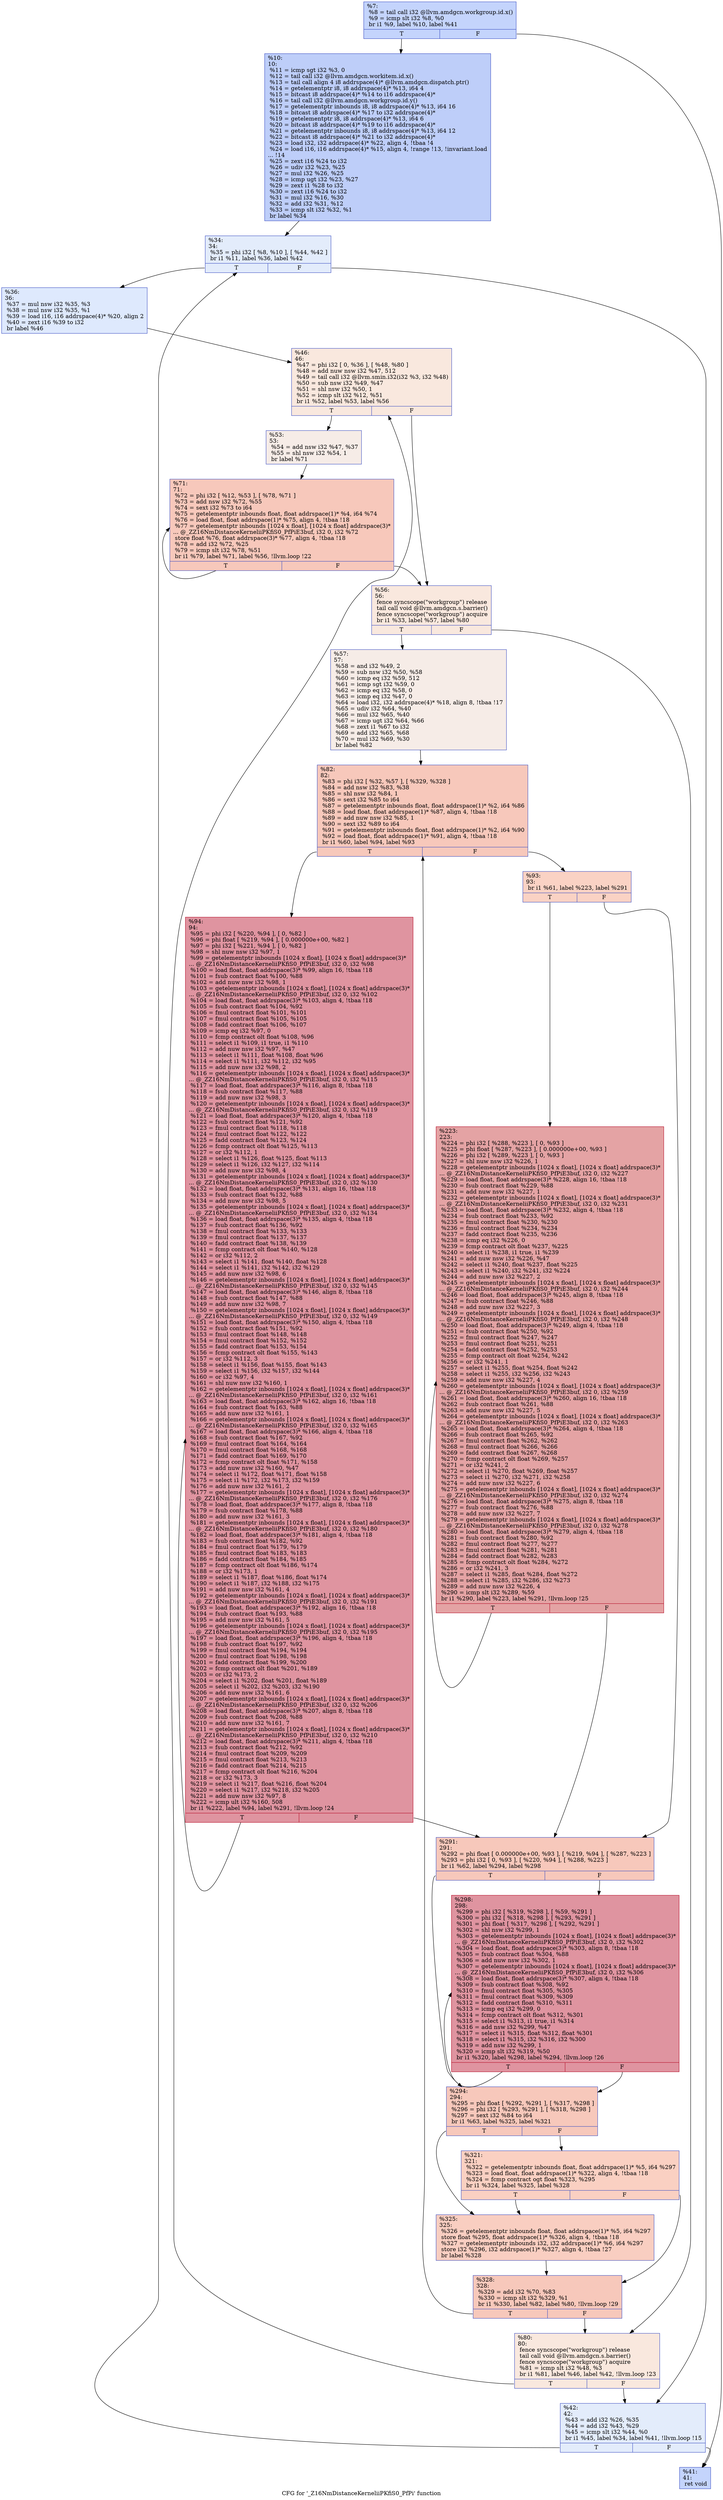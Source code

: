 digraph "CFG for '_Z16NmDistanceKerneliiPKfiS0_PfPi' function" {
	label="CFG for '_Z16NmDistanceKerneliiPKfiS0_PfPi' function";

	Node0x5768040 [shape=record,color="#3d50c3ff", style=filled, fillcolor="#7a9df870",label="{%7:\l  %8 = tail call i32 @llvm.amdgcn.workgroup.id.x()\l  %9 = icmp slt i32 %8, %0\l  br i1 %9, label %10, label %41\l|{<s0>T|<s1>F}}"];
	Node0x5768040:s0 -> Node0x5767760;
	Node0x5768040:s1 -> Node0x5768390;
	Node0x5767760 [shape=record,color="#3d50c3ff", style=filled, fillcolor="#6c8ff170",label="{%10:\l10:                                               \l  %11 = icmp sgt i32 %3, 0\l  %12 = tail call i32 @llvm.amdgcn.workitem.id.x()\l  %13 = tail call align 4 i8 addrspace(4)* @llvm.amdgcn.dispatch.ptr()\l  %14 = getelementptr i8, i8 addrspace(4)* %13, i64 4\l  %15 = bitcast i8 addrspace(4)* %14 to i16 addrspace(4)*\l  %16 = tail call i32 @llvm.amdgcn.workgroup.id.y()\l  %17 = getelementptr inbounds i8, i8 addrspace(4)* %13, i64 16\l  %18 = bitcast i8 addrspace(4)* %17 to i32 addrspace(4)*\l  %19 = getelementptr i8, i8 addrspace(4)* %13, i64 6\l  %20 = bitcast i8 addrspace(4)* %19 to i16 addrspace(4)*\l  %21 = getelementptr inbounds i8, i8 addrspace(4)* %13, i64 12\l  %22 = bitcast i8 addrspace(4)* %21 to i32 addrspace(4)*\l  %23 = load i32, i32 addrspace(4)* %22, align 4, !tbaa !4\l  %24 = load i16, i16 addrspace(4)* %15, align 4, !range !13, !invariant.load\l... !14\l  %25 = zext i16 %24 to i32\l  %26 = udiv i32 %23, %25\l  %27 = mul i32 %26, %25\l  %28 = icmp ugt i32 %23, %27\l  %29 = zext i1 %28 to i32\l  %30 = zext i16 %24 to i32\l  %31 = mul i32 %16, %30\l  %32 = add i32 %31, %12\l  %33 = icmp slt i32 %32, %1\l  br label %34\l}"];
	Node0x5767760 -> Node0x57693d0;
	Node0x57693d0 [shape=record,color="#3d50c3ff", style=filled, fillcolor="#bfd3f670",label="{%34:\l34:                                               \l  %35 = phi i32 [ %8, %10 ], [ %44, %42 ]\l  br i1 %11, label %36, label %42\l|{<s0>T|<s1>F}}"];
	Node0x57693d0:s0 -> Node0x576af30;
	Node0x57693d0:s1 -> Node0x576adf0;
	Node0x576af30 [shape=record,color="#3d50c3ff", style=filled, fillcolor="#b5cdfa70",label="{%36:\l36:                                               \l  %37 = mul nsw i32 %35, %3\l  %38 = mul nsw i32 %35, %1\l  %39 = load i16, i16 addrspace(4)* %20, align 2\l  %40 = zext i16 %39 to i32\l  br label %46\l}"];
	Node0x576af30 -> Node0x576b270;
	Node0x5768390 [shape=record,color="#3d50c3ff", style=filled, fillcolor="#7a9df870",label="{%41:\l41:                                               \l  ret void\l}"];
	Node0x576adf0 [shape=record,color="#3d50c3ff", style=filled, fillcolor="#bfd3f670",label="{%42:\l42:                                               \l  %43 = add i32 %26, %35\l  %44 = add i32 %43, %29\l  %45 = icmp slt i32 %44, %0\l  br i1 %45, label %34, label %41, !llvm.loop !15\l|{<s0>T|<s1>F}}"];
	Node0x576adf0:s0 -> Node0x57693d0;
	Node0x576adf0:s1 -> Node0x5768390;
	Node0x576b270 [shape=record,color="#3d50c3ff", style=filled, fillcolor="#f2cab570",label="{%46:\l46:                                               \l  %47 = phi i32 [ 0, %36 ], [ %48, %80 ]\l  %48 = add nuw nsw i32 %47, 512\l  %49 = tail call i32 @llvm.smin.i32(i32 %3, i32 %48)\l  %50 = sub nsw i32 %49, %47\l  %51 = shl nsw i32 %50, 1\l  %52 = icmp slt i32 %12, %51\l  br i1 %52, label %53, label %56\l|{<s0>T|<s1>F}}"];
	Node0x576b270:s0 -> Node0x576bb80;
	Node0x576b270:s1 -> Node0x576bc10;
	Node0x576bb80 [shape=record,color="#3d50c3ff", style=filled, fillcolor="#ead5c970",label="{%53:\l53:                                               \l  %54 = add nsw i32 %47, %37\l  %55 = shl nsw i32 %54, 1\l  br label %71\l}"];
	Node0x576bb80 -> Node0x576be70;
	Node0x576bc10 [shape=record,color="#3d50c3ff", style=filled, fillcolor="#f2cab570",label="{%56:\l56:                                               \l  fence syncscope(\"workgroup\") release\l  tail call void @llvm.amdgcn.s.barrier()\l  fence syncscope(\"workgroup\") acquire\l  br i1 %33, label %57, label %80\l|{<s0>T|<s1>F}}"];
	Node0x576bc10:s0 -> Node0x576c230;
	Node0x576bc10:s1 -> Node0x576b660;
	Node0x576c230 [shape=record,color="#3d50c3ff", style=filled, fillcolor="#ead5c970",label="{%57:\l57:                                               \l  %58 = and i32 %49, 2\l  %59 = sub nsw i32 %50, %58\l  %60 = icmp eq i32 %59, 512\l  %61 = icmp sgt i32 %59, 0\l  %62 = icmp eq i32 %58, 0\l  %63 = icmp eq i32 %47, 0\l  %64 = load i32, i32 addrspace(4)* %18, align 8, !tbaa !17\l  %65 = udiv i32 %64, %40\l  %66 = mul i32 %65, %40\l  %67 = icmp ugt i32 %64, %66\l  %68 = zext i1 %67 to i32\l  %69 = add i32 %65, %68\l  %70 = mul i32 %69, %30\l  br label %82\l}"];
	Node0x576c230 -> Node0x576ace0;
	Node0x576be70 [shape=record,color="#3d50c3ff", style=filled, fillcolor="#ed836670",label="{%71:\l71:                                               \l  %72 = phi i32 [ %12, %53 ], [ %78, %71 ]\l  %73 = add nsw i32 %72, %55\l  %74 = sext i32 %73 to i64\l  %75 = getelementptr inbounds float, float addrspace(1)* %4, i64 %74\l  %76 = load float, float addrspace(1)* %75, align 4, !tbaa !18\l  %77 = getelementptr inbounds [1024 x float], [1024 x float] addrspace(3)*\l... @_ZZ16NmDistanceKerneliiPKfiS0_PfPiE3buf, i32 0, i32 %72\l  store float %76, float addrspace(3)* %77, align 4, !tbaa !18\l  %78 = add i32 %72, %25\l  %79 = icmp slt i32 %78, %51\l  br i1 %79, label %71, label %56, !llvm.loop !22\l|{<s0>T|<s1>F}}"];
	Node0x576be70:s0 -> Node0x576be70;
	Node0x576be70:s1 -> Node0x576bc10;
	Node0x576b660 [shape=record,color="#3d50c3ff", style=filled, fillcolor="#f2cab570",label="{%80:\l80:                                               \l  fence syncscope(\"workgroup\") release\l  tail call void @llvm.amdgcn.s.barrier()\l  fence syncscope(\"workgroup\") acquire\l  %81 = icmp slt i32 %48, %3\l  br i1 %81, label %46, label %42, !llvm.loop !23\l|{<s0>T|<s1>F}}"];
	Node0x576b660:s0 -> Node0x576b270;
	Node0x576b660:s1 -> Node0x576adf0;
	Node0x576ace0 [shape=record,color="#3d50c3ff", style=filled, fillcolor="#ed836670",label="{%82:\l82:                                               \l  %83 = phi i32 [ %32, %57 ], [ %329, %328 ]\l  %84 = add nsw i32 %83, %38\l  %85 = shl nsw i32 %84, 1\l  %86 = sext i32 %85 to i64\l  %87 = getelementptr inbounds float, float addrspace(1)* %2, i64 %86\l  %88 = load float, float addrspace(1)* %87, align 4, !tbaa !18\l  %89 = add nuw nsw i32 %85, 1\l  %90 = sext i32 %89 to i64\l  %91 = getelementptr inbounds float, float addrspace(1)* %2, i64 %90\l  %92 = load float, float addrspace(1)* %91, align 4, !tbaa !18\l  br i1 %60, label %94, label %93\l|{<s0>T|<s1>F}}"];
	Node0x576ace0:s0 -> Node0x576e720;
	Node0x576ace0:s1 -> Node0x576e7b0;
	Node0x576e7b0 [shape=record,color="#3d50c3ff", style=filled, fillcolor="#f4987a70",label="{%93:\l93:                                               \l  br i1 %61, label %223, label %291\l|{<s0>T|<s1>F}}"];
	Node0x576e7b0:s0 -> Node0x576e8f0;
	Node0x576e7b0:s1 -> Node0x576e940;
	Node0x576e720 [shape=record,color="#b70d28ff", style=filled, fillcolor="#b70d2870",label="{%94:\l94:                                               \l  %95 = phi i32 [ %220, %94 ], [ 0, %82 ]\l  %96 = phi float [ %219, %94 ], [ 0.000000e+00, %82 ]\l  %97 = phi i32 [ %221, %94 ], [ 0, %82 ]\l  %98 = shl nuw nsw i32 %97, 1\l  %99 = getelementptr inbounds [1024 x float], [1024 x float] addrspace(3)*\l... @_ZZ16NmDistanceKerneliiPKfiS0_PfPiE3buf, i32 0, i32 %98\l  %100 = load float, float addrspace(3)* %99, align 16, !tbaa !18\l  %101 = fsub contract float %100, %88\l  %102 = add nuw nsw i32 %98, 1\l  %103 = getelementptr inbounds [1024 x float], [1024 x float] addrspace(3)*\l... @_ZZ16NmDistanceKerneliiPKfiS0_PfPiE3buf, i32 0, i32 %102\l  %104 = load float, float addrspace(3)* %103, align 4, !tbaa !18\l  %105 = fsub contract float %104, %92\l  %106 = fmul contract float %101, %101\l  %107 = fmul contract float %105, %105\l  %108 = fadd contract float %106, %107\l  %109 = icmp eq i32 %97, 0\l  %110 = fcmp contract olt float %108, %96\l  %111 = select i1 %109, i1 true, i1 %110\l  %112 = add nuw nsw i32 %97, %47\l  %113 = select i1 %111, float %108, float %96\l  %114 = select i1 %111, i32 %112, i32 %95\l  %115 = add nuw nsw i32 %98, 2\l  %116 = getelementptr inbounds [1024 x float], [1024 x float] addrspace(3)*\l... @_ZZ16NmDistanceKerneliiPKfiS0_PfPiE3buf, i32 0, i32 %115\l  %117 = load float, float addrspace(3)* %116, align 8, !tbaa !18\l  %118 = fsub contract float %117, %88\l  %119 = add nuw nsw i32 %98, 3\l  %120 = getelementptr inbounds [1024 x float], [1024 x float] addrspace(3)*\l... @_ZZ16NmDistanceKerneliiPKfiS0_PfPiE3buf, i32 0, i32 %119\l  %121 = load float, float addrspace(3)* %120, align 4, !tbaa !18\l  %122 = fsub contract float %121, %92\l  %123 = fmul contract float %118, %118\l  %124 = fmul contract float %122, %122\l  %125 = fadd contract float %123, %124\l  %126 = fcmp contract olt float %125, %113\l  %127 = or i32 %112, 1\l  %128 = select i1 %126, float %125, float %113\l  %129 = select i1 %126, i32 %127, i32 %114\l  %130 = add nuw nsw i32 %98, 4\l  %131 = getelementptr inbounds [1024 x float], [1024 x float] addrspace(3)*\l... @_ZZ16NmDistanceKerneliiPKfiS0_PfPiE3buf, i32 0, i32 %130\l  %132 = load float, float addrspace(3)* %131, align 16, !tbaa !18\l  %133 = fsub contract float %132, %88\l  %134 = add nuw nsw i32 %98, 5\l  %135 = getelementptr inbounds [1024 x float], [1024 x float] addrspace(3)*\l... @_ZZ16NmDistanceKerneliiPKfiS0_PfPiE3buf, i32 0, i32 %134\l  %136 = load float, float addrspace(3)* %135, align 4, !tbaa !18\l  %137 = fsub contract float %136, %92\l  %138 = fmul contract float %133, %133\l  %139 = fmul contract float %137, %137\l  %140 = fadd contract float %138, %139\l  %141 = fcmp contract olt float %140, %128\l  %142 = or i32 %112, 2\l  %143 = select i1 %141, float %140, float %128\l  %144 = select i1 %141, i32 %142, i32 %129\l  %145 = add nuw nsw i32 %98, 6\l  %146 = getelementptr inbounds [1024 x float], [1024 x float] addrspace(3)*\l... @_ZZ16NmDistanceKerneliiPKfiS0_PfPiE3buf, i32 0, i32 %145\l  %147 = load float, float addrspace(3)* %146, align 8, !tbaa !18\l  %148 = fsub contract float %147, %88\l  %149 = add nuw nsw i32 %98, 7\l  %150 = getelementptr inbounds [1024 x float], [1024 x float] addrspace(3)*\l... @_ZZ16NmDistanceKerneliiPKfiS0_PfPiE3buf, i32 0, i32 %149\l  %151 = load float, float addrspace(3)* %150, align 4, !tbaa !18\l  %152 = fsub contract float %151, %92\l  %153 = fmul contract float %148, %148\l  %154 = fmul contract float %152, %152\l  %155 = fadd contract float %153, %154\l  %156 = fcmp contract olt float %155, %143\l  %157 = or i32 %112, 3\l  %158 = select i1 %156, float %155, float %143\l  %159 = select i1 %156, i32 %157, i32 %144\l  %160 = or i32 %97, 4\l  %161 = shl nuw nsw i32 %160, 1\l  %162 = getelementptr inbounds [1024 x float], [1024 x float] addrspace(3)*\l... @_ZZ16NmDistanceKerneliiPKfiS0_PfPiE3buf, i32 0, i32 %161\l  %163 = load float, float addrspace(3)* %162, align 16, !tbaa !18\l  %164 = fsub contract float %163, %88\l  %165 = add nuw nsw i32 %161, 1\l  %166 = getelementptr inbounds [1024 x float], [1024 x float] addrspace(3)*\l... @_ZZ16NmDistanceKerneliiPKfiS0_PfPiE3buf, i32 0, i32 %165\l  %167 = load float, float addrspace(3)* %166, align 4, !tbaa !18\l  %168 = fsub contract float %167, %92\l  %169 = fmul contract float %164, %164\l  %170 = fmul contract float %168, %168\l  %171 = fadd contract float %169, %170\l  %172 = fcmp contract olt float %171, %158\l  %173 = add nuw nsw i32 %160, %47\l  %174 = select i1 %172, float %171, float %158\l  %175 = select i1 %172, i32 %173, i32 %159\l  %176 = add nuw nsw i32 %161, 2\l  %177 = getelementptr inbounds [1024 x float], [1024 x float] addrspace(3)*\l... @_ZZ16NmDistanceKerneliiPKfiS0_PfPiE3buf, i32 0, i32 %176\l  %178 = load float, float addrspace(3)* %177, align 8, !tbaa !18\l  %179 = fsub contract float %178, %88\l  %180 = add nuw nsw i32 %161, 3\l  %181 = getelementptr inbounds [1024 x float], [1024 x float] addrspace(3)*\l... @_ZZ16NmDistanceKerneliiPKfiS0_PfPiE3buf, i32 0, i32 %180\l  %182 = load float, float addrspace(3)* %181, align 4, !tbaa !18\l  %183 = fsub contract float %182, %92\l  %184 = fmul contract float %179, %179\l  %185 = fmul contract float %183, %183\l  %186 = fadd contract float %184, %185\l  %187 = fcmp contract olt float %186, %174\l  %188 = or i32 %173, 1\l  %189 = select i1 %187, float %186, float %174\l  %190 = select i1 %187, i32 %188, i32 %175\l  %191 = add nuw nsw i32 %161, 4\l  %192 = getelementptr inbounds [1024 x float], [1024 x float] addrspace(3)*\l... @_ZZ16NmDistanceKerneliiPKfiS0_PfPiE3buf, i32 0, i32 %191\l  %193 = load float, float addrspace(3)* %192, align 16, !tbaa !18\l  %194 = fsub contract float %193, %88\l  %195 = add nuw nsw i32 %161, 5\l  %196 = getelementptr inbounds [1024 x float], [1024 x float] addrspace(3)*\l... @_ZZ16NmDistanceKerneliiPKfiS0_PfPiE3buf, i32 0, i32 %195\l  %197 = load float, float addrspace(3)* %196, align 4, !tbaa !18\l  %198 = fsub contract float %197, %92\l  %199 = fmul contract float %194, %194\l  %200 = fmul contract float %198, %198\l  %201 = fadd contract float %199, %200\l  %202 = fcmp contract olt float %201, %189\l  %203 = or i32 %173, 2\l  %204 = select i1 %202, float %201, float %189\l  %205 = select i1 %202, i32 %203, i32 %190\l  %206 = add nuw nsw i32 %161, 6\l  %207 = getelementptr inbounds [1024 x float], [1024 x float] addrspace(3)*\l... @_ZZ16NmDistanceKerneliiPKfiS0_PfPiE3buf, i32 0, i32 %206\l  %208 = load float, float addrspace(3)* %207, align 8, !tbaa !18\l  %209 = fsub contract float %208, %88\l  %210 = add nuw nsw i32 %161, 7\l  %211 = getelementptr inbounds [1024 x float], [1024 x float] addrspace(3)*\l... @_ZZ16NmDistanceKerneliiPKfiS0_PfPiE3buf, i32 0, i32 %210\l  %212 = load float, float addrspace(3)* %211, align 4, !tbaa !18\l  %213 = fsub contract float %212, %92\l  %214 = fmul contract float %209, %209\l  %215 = fmul contract float %213, %213\l  %216 = fadd contract float %214, %215\l  %217 = fcmp contract olt float %216, %204\l  %218 = or i32 %173, 3\l  %219 = select i1 %217, float %216, float %204\l  %220 = select i1 %217, i32 %218, i32 %205\l  %221 = add nuw nsw i32 %97, 8\l  %222 = icmp ult i32 %160, 508\l  br i1 %222, label %94, label %291, !llvm.loop !24\l|{<s0>T|<s1>F}}"];
	Node0x576e720:s0 -> Node0x576e720;
	Node0x576e720:s1 -> Node0x576e940;
	Node0x576e8f0 [shape=record,color="#b70d28ff", style=filled, fillcolor="#c32e3170",label="{%223:\l223:                                              \l  %224 = phi i32 [ %288, %223 ], [ 0, %93 ]\l  %225 = phi float [ %287, %223 ], [ 0.000000e+00, %93 ]\l  %226 = phi i32 [ %289, %223 ], [ 0, %93 ]\l  %227 = shl nuw nsw i32 %226, 1\l  %228 = getelementptr inbounds [1024 x float], [1024 x float] addrspace(3)*\l... @_ZZ16NmDistanceKerneliiPKfiS0_PfPiE3buf, i32 0, i32 %227\l  %229 = load float, float addrspace(3)* %228, align 16, !tbaa !18\l  %230 = fsub contract float %229, %88\l  %231 = add nuw nsw i32 %227, 1\l  %232 = getelementptr inbounds [1024 x float], [1024 x float] addrspace(3)*\l... @_ZZ16NmDistanceKerneliiPKfiS0_PfPiE3buf, i32 0, i32 %231\l  %233 = load float, float addrspace(3)* %232, align 4, !tbaa !18\l  %234 = fsub contract float %233, %92\l  %235 = fmul contract float %230, %230\l  %236 = fmul contract float %234, %234\l  %237 = fadd contract float %235, %236\l  %238 = icmp eq i32 %226, 0\l  %239 = fcmp contract olt float %237, %225\l  %240 = select i1 %238, i1 true, i1 %239\l  %241 = add nuw nsw i32 %226, %47\l  %242 = select i1 %240, float %237, float %225\l  %243 = select i1 %240, i32 %241, i32 %224\l  %244 = add nuw nsw i32 %227, 2\l  %245 = getelementptr inbounds [1024 x float], [1024 x float] addrspace(3)*\l... @_ZZ16NmDistanceKerneliiPKfiS0_PfPiE3buf, i32 0, i32 %244\l  %246 = load float, float addrspace(3)* %245, align 8, !tbaa !18\l  %247 = fsub contract float %246, %88\l  %248 = add nuw nsw i32 %227, 3\l  %249 = getelementptr inbounds [1024 x float], [1024 x float] addrspace(3)*\l... @_ZZ16NmDistanceKerneliiPKfiS0_PfPiE3buf, i32 0, i32 %248\l  %250 = load float, float addrspace(3)* %249, align 4, !tbaa !18\l  %251 = fsub contract float %250, %92\l  %252 = fmul contract float %247, %247\l  %253 = fmul contract float %251, %251\l  %254 = fadd contract float %252, %253\l  %255 = fcmp contract olt float %254, %242\l  %256 = or i32 %241, 1\l  %257 = select i1 %255, float %254, float %242\l  %258 = select i1 %255, i32 %256, i32 %243\l  %259 = add nuw nsw i32 %227, 4\l  %260 = getelementptr inbounds [1024 x float], [1024 x float] addrspace(3)*\l... @_ZZ16NmDistanceKerneliiPKfiS0_PfPiE3buf, i32 0, i32 %259\l  %261 = load float, float addrspace(3)* %260, align 16, !tbaa !18\l  %262 = fsub contract float %261, %88\l  %263 = add nuw nsw i32 %227, 5\l  %264 = getelementptr inbounds [1024 x float], [1024 x float] addrspace(3)*\l... @_ZZ16NmDistanceKerneliiPKfiS0_PfPiE3buf, i32 0, i32 %263\l  %265 = load float, float addrspace(3)* %264, align 4, !tbaa !18\l  %266 = fsub contract float %265, %92\l  %267 = fmul contract float %262, %262\l  %268 = fmul contract float %266, %266\l  %269 = fadd contract float %267, %268\l  %270 = fcmp contract olt float %269, %257\l  %271 = or i32 %241, 2\l  %272 = select i1 %270, float %269, float %257\l  %273 = select i1 %270, i32 %271, i32 %258\l  %274 = add nuw nsw i32 %227, 6\l  %275 = getelementptr inbounds [1024 x float], [1024 x float] addrspace(3)*\l... @_ZZ16NmDistanceKerneliiPKfiS0_PfPiE3buf, i32 0, i32 %274\l  %276 = load float, float addrspace(3)* %275, align 8, !tbaa !18\l  %277 = fsub contract float %276, %88\l  %278 = add nuw nsw i32 %227, 7\l  %279 = getelementptr inbounds [1024 x float], [1024 x float] addrspace(3)*\l... @_ZZ16NmDistanceKerneliiPKfiS0_PfPiE3buf, i32 0, i32 %278\l  %280 = load float, float addrspace(3)* %279, align 4, !tbaa !18\l  %281 = fsub contract float %280, %92\l  %282 = fmul contract float %277, %277\l  %283 = fmul contract float %281, %281\l  %284 = fadd contract float %282, %283\l  %285 = fcmp contract olt float %284, %272\l  %286 = or i32 %241, 3\l  %287 = select i1 %285, float %284, float %272\l  %288 = select i1 %285, i32 %286, i32 %273\l  %289 = add nuw nsw i32 %226, 4\l  %290 = icmp slt i32 %289, %59\l  br i1 %290, label %223, label %291, !llvm.loop !25\l|{<s0>T|<s1>F}}"];
	Node0x576e8f0:s0 -> Node0x576e8f0;
	Node0x576e8f0:s1 -> Node0x576e940;
	Node0x576e940 [shape=record,color="#3d50c3ff", style=filled, fillcolor="#ed836670",label="{%291:\l291:                                              \l  %292 = phi float [ 0.000000e+00, %93 ], [ %219, %94 ], [ %287, %223 ]\l  %293 = phi i32 [ 0, %93 ], [ %220, %94 ], [ %288, %223 ]\l  br i1 %62, label %294, label %298\l|{<s0>T|<s1>F}}"];
	Node0x576e940:s0 -> Node0x5777b10;
	Node0x576e940:s1 -> Node0x5777b60;
	Node0x5777b10 [shape=record,color="#3d50c3ff", style=filled, fillcolor="#ed836670",label="{%294:\l294:                                              \l  %295 = phi float [ %292, %291 ], [ %317, %298 ]\l  %296 = phi i32 [ %293, %291 ], [ %318, %298 ]\l  %297 = sext i32 %84 to i64\l  br i1 %63, label %325, label %321\l|{<s0>T|<s1>F}}"];
	Node0x5777b10:s0 -> Node0x5777eb0;
	Node0x5777b10:s1 -> Node0x5777f40;
	Node0x5777b60 [shape=record,color="#b70d28ff", style=filled, fillcolor="#b70d2870",label="{%298:\l298:                                              \l  %299 = phi i32 [ %319, %298 ], [ %59, %291 ]\l  %300 = phi i32 [ %318, %298 ], [ %293, %291 ]\l  %301 = phi float [ %317, %298 ], [ %292, %291 ]\l  %302 = shl nsw i32 %299, 1\l  %303 = getelementptr inbounds [1024 x float], [1024 x float] addrspace(3)*\l... @_ZZ16NmDistanceKerneliiPKfiS0_PfPiE3buf, i32 0, i32 %302\l  %304 = load float, float addrspace(3)* %303, align 8, !tbaa !18\l  %305 = fsub contract float %304, %88\l  %306 = add nuw nsw i32 %302, 1\l  %307 = getelementptr inbounds [1024 x float], [1024 x float] addrspace(3)*\l... @_ZZ16NmDistanceKerneliiPKfiS0_PfPiE3buf, i32 0, i32 %306\l  %308 = load float, float addrspace(3)* %307, align 4, !tbaa !18\l  %309 = fsub contract float %308, %92\l  %310 = fmul contract float %305, %305\l  %311 = fmul contract float %309, %309\l  %312 = fadd contract float %310, %311\l  %313 = icmp eq i32 %299, 0\l  %314 = fcmp contract olt float %312, %301\l  %315 = select i1 %313, i1 true, i1 %314\l  %316 = add nsw i32 %299, %47\l  %317 = select i1 %315, float %312, float %301\l  %318 = select i1 %315, i32 %316, i32 %300\l  %319 = add nsw i32 %299, 1\l  %320 = icmp slt i32 %319, %50\l  br i1 %320, label %298, label %294, !llvm.loop !26\l|{<s0>T|<s1>F}}"];
	Node0x5777b60:s0 -> Node0x5777b60;
	Node0x5777b60:s1 -> Node0x5777b10;
	Node0x5777f40 [shape=record,color="#3d50c3ff", style=filled, fillcolor="#f3947570",label="{%321:\l321:                                              \l  %322 = getelementptr inbounds float, float addrspace(1)* %5, i64 %297\l  %323 = load float, float addrspace(1)* %322, align 4, !tbaa !18\l  %324 = fcmp contract ogt float %323, %295\l  br i1 %324, label %325, label %328\l|{<s0>T|<s1>F}}"];
	Node0x5777f40:s0 -> Node0x5777eb0;
	Node0x5777f40:s1 -> Node0x576e130;
	Node0x5777eb0 [shape=record,color="#3d50c3ff", style=filled, fillcolor="#f2907270",label="{%325:\l325:                                              \l  %326 = getelementptr inbounds float, float addrspace(1)* %5, i64 %297\l  store float %295, float addrspace(1)* %326, align 4, !tbaa !18\l  %327 = getelementptr inbounds i32, i32 addrspace(1)* %6, i64 %297\l  store i32 %296, i32 addrspace(1)* %327, align 4, !tbaa !27\l  br label %328\l}"];
	Node0x5777eb0 -> Node0x576e130;
	Node0x576e130 [shape=record,color="#3d50c3ff", style=filled, fillcolor="#ed836670",label="{%328:\l328:                                              \l  %329 = add i32 %70, %83\l  %330 = icmp slt i32 %329, %1\l  br i1 %330, label %82, label %80, !llvm.loop !29\l|{<s0>T|<s1>F}}"];
	Node0x576e130:s0 -> Node0x576ace0;
	Node0x576e130:s1 -> Node0x576b660;
}
